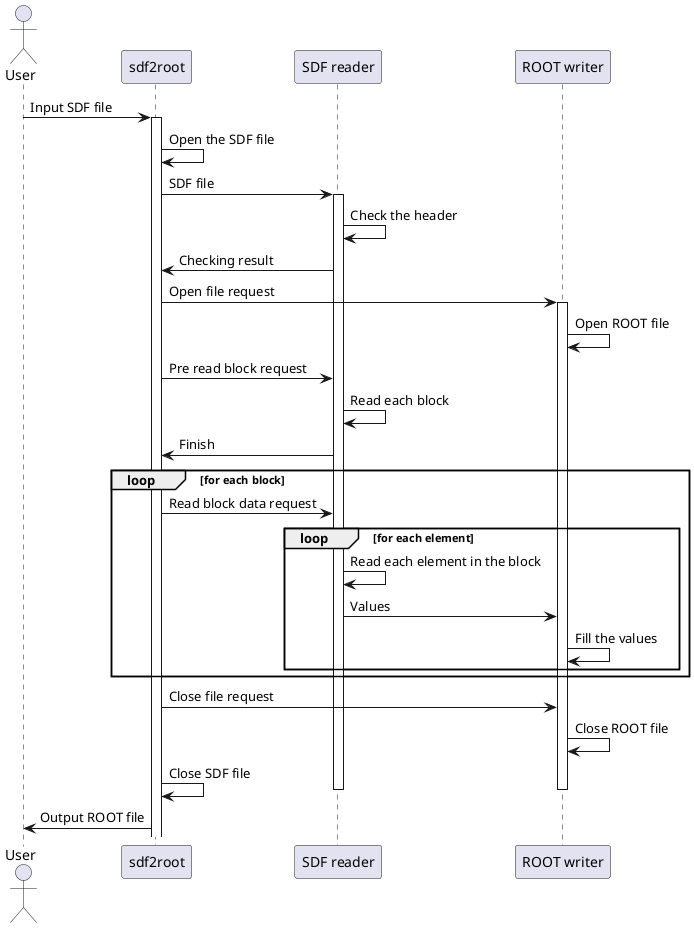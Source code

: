 @startuml
actor User

User -> sdf2root : Input SDF file

activate sdf2root
sdf2root -> sdf2root: Open the SDF file

sdf2root -> "SDF reader": SDF file
activate "SDF reader"

"SDF reader" -> "SDF reader": Check the header
"SDF reader" -> sdf2root: Checking result

sdf2root -> "ROOT writer": Open file request
activate "ROOT writer"
"ROOT writer" -> "ROOT writer": Open ROOT file

sdf2root -> "SDF reader": Pre read block request

"SDF reader" -> "SDF reader": Read each block
"SDF reader" -> sdf2root: Finish

loop for each block
sdf2root -> "SDF reader": Read block data request
loop for each element
"SDF reader" -> "SDF reader": Read each element in the block
"SDF reader" -> "ROOT writer": Values
"ROOT writer" -> "ROOT writer": Fill the values
end
end

sdf2root -> "ROOT writer": Close file request
"ROOT writer" -> "ROOT writer": Close ROOT file

sdf2root->sdf2root: Close SDF file
deactivate "SDF reader"
deactivate "ROOT writer"

sdf2root -> User: Output ROOT file

@enduml
